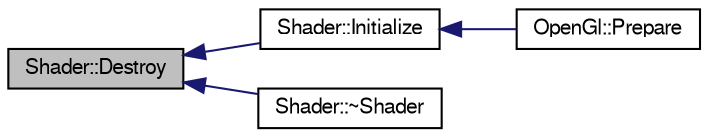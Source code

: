 digraph G
{
  bgcolor="transparent";
  edge [fontname="FreeSans",fontsize=10,labelfontname="FreeSans",labelfontsize=10];
  node [fontname="FreeSans",fontsize=10,shape=record];
  rankdir=LR;
  Node1 [label="Shader::Destroy",height=0.2,width=0.4,color="black", fillcolor="grey75", style="filled" fontcolor="black"];
  Node1 -> Node2 [dir=back,color="midnightblue",fontsize=10,style="solid"];
  Node2 [label="Shader::Initialize",height=0.2,width=0.4,color="black",URL="$class_shader.html#750cae45b47ecb6d8b8ae334562e7c6f",tooltip="Initializes the shader program."];
  Node2 -> Node3 [dir=back,color="midnightblue",fontsize=10,style="solid"];
  Node3 [label="OpenGl::Prepare",height=0.2,width=0.4,color="black",URL="$class_open_gl.html#d8259307bc0b851348b7afaa46965473",tooltip="Prepare."];
  Node1 -> Node4 [dir=back,color="midnightblue",fontsize=10,style="solid"];
  Node4 [label="Shader::~Shader",height=0.2,width=0.4,color="black",URL="$class_shader.html#ff01df87e8a102f270b5b135a295e59d",tooltip="Destructor."];
}
